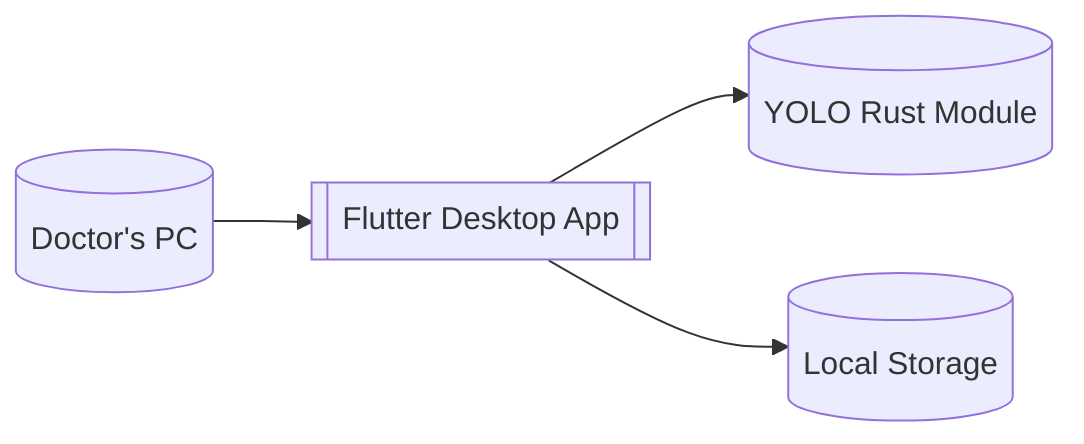 flowchart LR
    DoctorPC[(Doctor's PC)]
    FlutterApp[[Flutter Desktop App]]
    YOLO[(YOLO Rust Module)]
    LocalStorage[(Local Storage)]

    DoctorPC --> FlutterApp
    FlutterApp --> YOLO
    FlutterApp --> LocalStorage